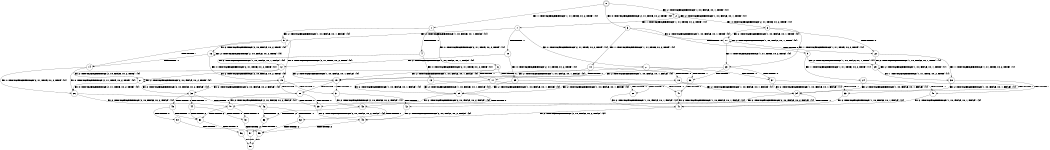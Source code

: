 digraph BCG {
size = "7, 10.5";
center = TRUE;
node [shape = circle];
0 [peripheries = 2];
0 -> 1 [label = "EX !1 !ATOMIC_EXCH_BRANCH (1, +1, TRUE, +0, 2, TRUE) !{0}"];
0 -> 2 [label = "EX !2 !ATOMIC_EXCH_BRANCH (1, +0, FALSE, +0, 1, TRUE) !{0}"];
0 -> 3 [label = "EX !0 !ATOMIC_EXCH_BRANCH (2, +1, TRUE, +0, 2, TRUE) !{0}"];
1 -> 4 [label = "TERMINATE !1"];
1 -> 5 [label = "EX !2 !ATOMIC_EXCH_BRANCH (1, +0, FALSE, +0, 1, FALSE) !{0}"];
1 -> 6 [label = "EX !0 !ATOMIC_EXCH_BRANCH (2, +1, TRUE, +0, 2, TRUE) !{0}"];
2 -> 7 [label = "EX !1 !ATOMIC_EXCH_BRANCH (1, +1, TRUE, +0, 2, TRUE) !{0}"];
2 -> 8 [label = "EX !0 !ATOMIC_EXCH_BRANCH (2, +1, TRUE, +0, 2, TRUE) !{0}"];
2 -> 2 [label = "EX !2 !ATOMIC_EXCH_BRANCH (1, +0, FALSE, +0, 1, TRUE) !{0}"];
3 -> 9 [label = "TERMINATE !0"];
3 -> 10 [label = "EX !1 !ATOMIC_EXCH_BRANCH (1, +1, TRUE, +0, 2, TRUE) !{0}"];
3 -> 11 [label = "EX !2 !ATOMIC_EXCH_BRANCH (1, +0, FALSE, +0, 1, TRUE) !{0}"];
4 -> 12 [label = "EX !2 !ATOMIC_EXCH_BRANCH (1, +0, FALSE, +0, 1, FALSE) !{0}"];
4 -> 13 [label = "EX !0 !ATOMIC_EXCH_BRANCH (2, +1, TRUE, +0, 2, TRUE) !{0}"];
5 -> 14 [label = "TERMINATE !1"];
5 -> 15 [label = "EX !0 !ATOMIC_EXCH_BRANCH (2, +1, TRUE, +0, 2, TRUE) !{0}"];
5 -> 16 [label = "EX !2 !ATOMIC_EXCH_BRANCH (2, +0, FALSE, +0, 2, TRUE) !{0}"];
6 -> 17 [label = "TERMINATE !1"];
6 -> 18 [label = "TERMINATE !0"];
6 -> 19 [label = "EX !2 !ATOMIC_EXCH_BRANCH (1, +0, FALSE, +0, 1, FALSE) !{0}"];
7 -> 20 [label = "TERMINATE !1"];
7 -> 21 [label = "EX !0 !ATOMIC_EXCH_BRANCH (2, +1, TRUE, +0, 2, TRUE) !{0}"];
7 -> 5 [label = "EX !2 !ATOMIC_EXCH_BRANCH (1, +0, FALSE, +0, 1, FALSE) !{0}"];
8 -> 22 [label = "TERMINATE !0"];
8 -> 23 [label = "EX !1 !ATOMIC_EXCH_BRANCH (1, +1, TRUE, +0, 2, TRUE) !{0}"];
8 -> 11 [label = "EX !2 !ATOMIC_EXCH_BRANCH (1, +0, FALSE, +0, 1, TRUE) !{0}"];
9 -> 24 [label = "EX !1 !ATOMIC_EXCH_BRANCH (1, +1, TRUE, +0, 2, TRUE) !{1}"];
9 -> 25 [label = "EX !2 !ATOMIC_EXCH_BRANCH (1, +0, FALSE, +0, 1, TRUE) !{1}"];
10 -> 17 [label = "TERMINATE !1"];
10 -> 18 [label = "TERMINATE !0"];
10 -> 19 [label = "EX !2 !ATOMIC_EXCH_BRANCH (1, +0, FALSE, +0, 1, FALSE) !{0}"];
11 -> 22 [label = "TERMINATE !0"];
11 -> 23 [label = "EX !1 !ATOMIC_EXCH_BRANCH (1, +1, TRUE, +0, 2, TRUE) !{0}"];
11 -> 11 [label = "EX !2 !ATOMIC_EXCH_BRANCH (1, +0, FALSE, +0, 1, TRUE) !{0}"];
12 -> 26 [label = "EX !0 !ATOMIC_EXCH_BRANCH (2, +1, TRUE, +0, 2, TRUE) !{0}"];
12 -> 27 [label = "EX !2 !ATOMIC_EXCH_BRANCH (2, +0, FALSE, +0, 2, TRUE) !{0}"];
13 -> 28 [label = "TERMINATE !0"];
13 -> 29 [label = "EX !2 !ATOMIC_EXCH_BRANCH (1, +0, FALSE, +0, 1, FALSE) !{0}"];
14 -> 26 [label = "EX !0 !ATOMIC_EXCH_BRANCH (2, +1, TRUE, +0, 2, TRUE) !{0}"];
14 -> 27 [label = "EX !2 !ATOMIC_EXCH_BRANCH (2, +0, FALSE, +0, 2, TRUE) !{0}"];
15 -> 30 [label = "TERMINATE !1"];
15 -> 31 [label = "TERMINATE !0"];
15 -> 32 [label = "EX !2 !ATOMIC_EXCH_BRANCH (2, +0, FALSE, +0, 2, FALSE) !{0}"];
16 -> 14 [label = "TERMINATE !1"];
16 -> 15 [label = "EX !0 !ATOMIC_EXCH_BRANCH (2, +1, TRUE, +0, 2, TRUE) !{0}"];
16 -> 16 [label = "EX !2 !ATOMIC_EXCH_BRANCH (2, +0, FALSE, +0, 2, TRUE) !{0}"];
17 -> 28 [label = "TERMINATE !0"];
17 -> 29 [label = "EX !2 !ATOMIC_EXCH_BRANCH (1, +0, FALSE, +0, 1, FALSE) !{0}"];
18 -> 33 [label = "TERMINATE !1"];
18 -> 34 [label = "EX !2 !ATOMIC_EXCH_BRANCH (1, +0, FALSE, +0, 1, FALSE) !{1}"];
19 -> 30 [label = "TERMINATE !1"];
19 -> 31 [label = "TERMINATE !0"];
19 -> 32 [label = "EX !2 !ATOMIC_EXCH_BRANCH (2, +0, FALSE, +0, 2, FALSE) !{0}"];
20 -> 35 [label = "EX !0 !ATOMIC_EXCH_BRANCH (2, +1, TRUE, +0, 2, TRUE) !{0}"];
20 -> 12 [label = "EX !2 !ATOMIC_EXCH_BRANCH (1, +0, FALSE, +0, 1, FALSE) !{0}"];
21 -> 36 [label = "TERMINATE !1"];
21 -> 37 [label = "TERMINATE !0"];
21 -> 19 [label = "EX !2 !ATOMIC_EXCH_BRANCH (1, +0, FALSE, +0, 1, FALSE) !{0}"];
22 -> 38 [label = "EX !1 !ATOMIC_EXCH_BRANCH (1, +1, TRUE, +0, 2, TRUE) !{1}"];
22 -> 25 [label = "EX !2 !ATOMIC_EXCH_BRANCH (1, +0, FALSE, +0, 1, TRUE) !{1}"];
23 -> 36 [label = "TERMINATE !1"];
23 -> 37 [label = "TERMINATE !0"];
23 -> 19 [label = "EX !2 !ATOMIC_EXCH_BRANCH (1, +0, FALSE, +0, 1, FALSE) !{0}"];
24 -> 33 [label = "TERMINATE !1"];
24 -> 34 [label = "EX !2 !ATOMIC_EXCH_BRANCH (1, +0, FALSE, +0, 1, FALSE) !{1}"];
25 -> 38 [label = "EX !1 !ATOMIC_EXCH_BRANCH (1, +1, TRUE, +0, 2, TRUE) !{1}"];
25 -> 25 [label = "EX !2 !ATOMIC_EXCH_BRANCH (1, +0, FALSE, +0, 1, TRUE) !{1}"];
26 -> 39 [label = "TERMINATE !0"];
26 -> 40 [label = "EX !2 !ATOMIC_EXCH_BRANCH (2, +0, FALSE, +0, 2, FALSE) !{0}"];
27 -> 26 [label = "EX !0 !ATOMIC_EXCH_BRANCH (2, +1, TRUE, +0, 2, TRUE) !{0}"];
27 -> 27 [label = "EX !2 !ATOMIC_EXCH_BRANCH (2, +0, FALSE, +0, 2, TRUE) !{0}"];
28 -> 41 [label = "EX !2 !ATOMIC_EXCH_BRANCH (1, +0, FALSE, +0, 1, FALSE) !{2}"];
29 -> 39 [label = "TERMINATE !0"];
29 -> 40 [label = "EX !2 !ATOMIC_EXCH_BRANCH (2, +0, FALSE, +0, 2, FALSE) !{0}"];
30 -> 39 [label = "TERMINATE !0"];
30 -> 40 [label = "EX !2 !ATOMIC_EXCH_BRANCH (2, +0, FALSE, +0, 2, FALSE) !{0}"];
31 -> 42 [label = "TERMINATE !1"];
31 -> 43 [label = "EX !2 !ATOMIC_EXCH_BRANCH (2, +0, FALSE, +0, 2, FALSE) !{1}"];
32 -> 44 [label = "TERMINATE !1"];
32 -> 45 [label = "TERMINATE !2"];
32 -> 46 [label = "TERMINATE !0"];
33 -> 41 [label = "EX !2 !ATOMIC_EXCH_BRANCH (1, +0, FALSE, +0, 1, FALSE) !{2}"];
34 -> 42 [label = "TERMINATE !1"];
34 -> 43 [label = "EX !2 !ATOMIC_EXCH_BRANCH (2, +0, FALSE, +0, 2, FALSE) !{1}"];
35 -> 47 [label = "TERMINATE !0"];
35 -> 29 [label = "EX !2 !ATOMIC_EXCH_BRANCH (1, +0, FALSE, +0, 1, FALSE) !{0}"];
36 -> 47 [label = "TERMINATE !0"];
36 -> 29 [label = "EX !2 !ATOMIC_EXCH_BRANCH (1, +0, FALSE, +0, 1, FALSE) !{0}"];
37 -> 48 [label = "TERMINATE !1"];
37 -> 34 [label = "EX !2 !ATOMIC_EXCH_BRANCH (1, +0, FALSE, +0, 1, FALSE) !{1}"];
38 -> 48 [label = "TERMINATE !1"];
38 -> 34 [label = "EX !2 !ATOMIC_EXCH_BRANCH (1, +0, FALSE, +0, 1, FALSE) !{1}"];
39 -> 49 [label = "EX !2 !ATOMIC_EXCH_BRANCH (2, +0, FALSE, +0, 2, FALSE) !{2}"];
40 -> 50 [label = "TERMINATE !2"];
40 -> 51 [label = "TERMINATE !0"];
41 -> 49 [label = "EX !2 !ATOMIC_EXCH_BRANCH (2, +0, FALSE, +0, 2, FALSE) !{2}"];
42 -> 49 [label = "EX !2 !ATOMIC_EXCH_BRANCH (2, +0, FALSE, +0, 2, FALSE) !{2}"];
43 -> 52 [label = "TERMINATE !1"];
43 -> 53 [label = "TERMINATE !2"];
44 -> 50 [label = "TERMINATE !2"];
44 -> 51 [label = "TERMINATE !0"];
45 -> 50 [label = "TERMINATE !1"];
45 -> 54 [label = "TERMINATE !0"];
46 -> 52 [label = "TERMINATE !1"];
46 -> 53 [label = "TERMINATE !2"];
47 -> 41 [label = "EX !2 !ATOMIC_EXCH_BRANCH (1, +0, FALSE, +0, 1, FALSE) !{2}"];
48 -> 41 [label = "EX !2 !ATOMIC_EXCH_BRANCH (1, +0, FALSE, +0, 1, FALSE) !{2}"];
49 -> 55 [label = "TERMINATE !2"];
50 -> 56 [label = "TERMINATE !0"];
51 -> 55 [label = "TERMINATE !2"];
52 -> 55 [label = "TERMINATE !2"];
53 -> 57 [label = "TERMINATE !1"];
54 -> 57 [label = "TERMINATE !1"];
55 -> 58 [label = "exit"];
56 -> 58 [label = "exit"];
57 -> 58 [label = "exit"];
}
